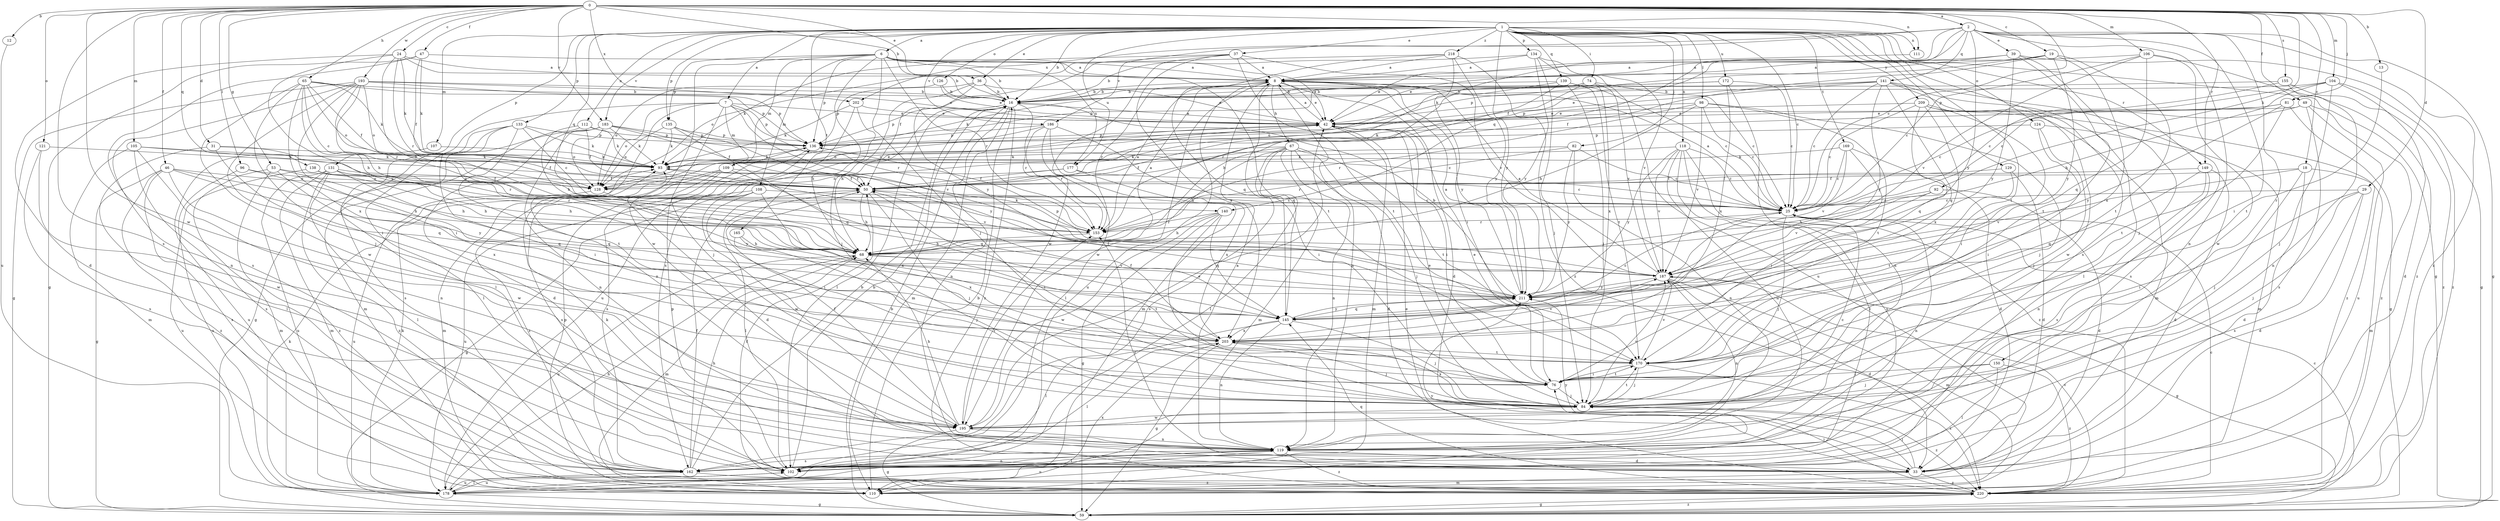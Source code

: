 strict digraph  {
0;
1;
2;
6;
7;
8;
12;
13;
16;
18;
19;
24;
25;
29;
31;
33;
36;
37;
39;
42;
46;
47;
49;
50;
53;
59;
65;
67;
68;
74;
76;
81;
82;
84;
92;
93;
96;
98;
102;
104;
105;
106;
107;
108;
109;
110;
111;
112;
118;
119;
121;
124;
126;
128;
129;
131;
133;
134;
135;
136;
138;
139;
140;
141;
145;
149;
150;
153;
155;
162;
165;
169;
170;
172;
177;
178;
183;
186;
187;
193;
195;
202;
203;
209;
211;
218;
220;
0 -> 2  [label=a];
0 -> 12  [label=b];
0 -> 13  [label=b];
0 -> 16  [label=b];
0 -> 18  [label=c];
0 -> 19  [label=c];
0 -> 24  [label=c];
0 -> 25  [label=c];
0 -> 29  [label=d];
0 -> 31  [label=d];
0 -> 36  [label=e];
0 -> 46  [label=f];
0 -> 47  [label=f];
0 -> 49  [label=f];
0 -> 53  [label=g];
0 -> 65  [label=h];
0 -> 81  [label=j];
0 -> 92  [label=k];
0 -> 96  [label=l];
0 -> 104  [label=m];
0 -> 105  [label=m];
0 -> 106  [label=m];
0 -> 111  [label=n];
0 -> 121  [label=o];
0 -> 138  [label=q];
0 -> 149  [label=r];
0 -> 155  [label=s];
0 -> 162  [label=s];
0 -> 183  [label=v];
0 -> 193  [label=w];
0 -> 195  [label=w];
0 -> 202  [label=x];
1 -> 6  [label=a];
1 -> 7  [label=a];
1 -> 16  [label=b];
1 -> 25  [label=c];
1 -> 36  [label=e];
1 -> 37  [label=e];
1 -> 59  [label=g];
1 -> 74  [label=i];
1 -> 82  [label=j];
1 -> 98  [label=l];
1 -> 107  [label=m];
1 -> 111  [label=n];
1 -> 112  [label=n];
1 -> 118  [label=n];
1 -> 124  [label=o];
1 -> 126  [label=o];
1 -> 129  [label=p];
1 -> 131  [label=p];
1 -> 133  [label=p];
1 -> 134  [label=p];
1 -> 135  [label=p];
1 -> 139  [label=q];
1 -> 140  [label=q];
1 -> 149  [label=r];
1 -> 162  [label=s];
1 -> 165  [label=t];
1 -> 169  [label=t];
1 -> 170  [label=t];
1 -> 172  [label=u];
1 -> 177  [label=u];
1 -> 183  [label=v];
1 -> 186  [label=v];
1 -> 209  [label=y];
1 -> 211  [label=y];
1 -> 218  [label=z];
2 -> 39  [label=e];
2 -> 50  [label=f];
2 -> 59  [label=g];
2 -> 76  [label=i];
2 -> 93  [label=k];
2 -> 119  [label=n];
2 -> 140  [label=q];
2 -> 141  [label=q];
2 -> 150  [label=r];
2 -> 186  [label=v];
2 -> 202  [label=x];
2 -> 211  [label=y];
2 -> 220  [label=z];
6 -> 8  [label=a];
6 -> 16  [label=b];
6 -> 42  [label=e];
6 -> 84  [label=j];
6 -> 108  [label=m];
6 -> 109  [label=m];
6 -> 135  [label=p];
6 -> 136  [label=p];
6 -> 153  [label=r];
6 -> 162  [label=s];
6 -> 170  [label=t];
6 -> 177  [label=u];
6 -> 195  [label=w];
7 -> 42  [label=e];
7 -> 84  [label=j];
7 -> 102  [label=l];
7 -> 109  [label=m];
7 -> 119  [label=n];
7 -> 128  [label=o];
7 -> 136  [label=p];
7 -> 153  [label=r];
7 -> 187  [label=v];
8 -> 16  [label=b];
8 -> 33  [label=d];
8 -> 42  [label=e];
8 -> 67  [label=h];
8 -> 119  [label=n];
8 -> 145  [label=q];
8 -> 153  [label=r];
8 -> 178  [label=u];
8 -> 195  [label=w];
8 -> 211  [label=y];
12 -> 178  [label=u];
13 -> 170  [label=t];
16 -> 42  [label=e];
16 -> 68  [label=h];
16 -> 102  [label=l];
16 -> 110  [label=m];
16 -> 119  [label=n];
16 -> 136  [label=p];
16 -> 153  [label=r];
16 -> 220  [label=z];
18 -> 33  [label=d];
18 -> 50  [label=f];
18 -> 84  [label=j];
18 -> 110  [label=m];
18 -> 187  [label=v];
19 -> 8  [label=a];
19 -> 42  [label=e];
19 -> 50  [label=f];
19 -> 170  [label=t];
19 -> 203  [label=x];
19 -> 211  [label=y];
24 -> 8  [label=a];
24 -> 16  [label=b];
24 -> 33  [label=d];
24 -> 68  [label=h];
24 -> 93  [label=k];
24 -> 153  [label=r];
24 -> 211  [label=y];
25 -> 8  [label=a];
25 -> 84  [label=j];
25 -> 119  [label=n];
25 -> 153  [label=r];
29 -> 25  [label=c];
29 -> 33  [label=d];
29 -> 76  [label=i];
29 -> 84  [label=j];
29 -> 162  [label=s];
31 -> 50  [label=f];
31 -> 93  [label=k];
31 -> 102  [label=l];
31 -> 145  [label=q];
33 -> 84  [label=j];
33 -> 110  [label=m];
33 -> 153  [label=r];
33 -> 211  [label=y];
33 -> 220  [label=z];
36 -> 16  [label=b];
36 -> 42  [label=e];
36 -> 84  [label=j];
36 -> 136  [label=p];
36 -> 211  [label=y];
37 -> 8  [label=a];
37 -> 50  [label=f];
37 -> 93  [label=k];
37 -> 170  [label=t];
37 -> 187  [label=v];
37 -> 195  [label=w];
37 -> 203  [label=x];
39 -> 8  [label=a];
39 -> 59  [label=g];
39 -> 84  [label=j];
39 -> 136  [label=p];
39 -> 170  [label=t];
39 -> 211  [label=y];
42 -> 8  [label=a];
42 -> 76  [label=i];
42 -> 110  [label=m];
42 -> 128  [label=o];
42 -> 136  [label=p];
46 -> 59  [label=g];
46 -> 68  [label=h];
46 -> 128  [label=o];
46 -> 162  [label=s];
46 -> 195  [label=w];
46 -> 211  [label=y];
46 -> 220  [label=z];
47 -> 8  [label=a];
47 -> 50  [label=f];
47 -> 59  [label=g];
47 -> 93  [label=k];
47 -> 162  [label=s];
49 -> 25  [label=c];
49 -> 42  [label=e];
49 -> 162  [label=s];
49 -> 178  [label=u];
49 -> 220  [label=z];
50 -> 25  [label=c];
50 -> 68  [label=h];
50 -> 76  [label=i];
50 -> 84  [label=j];
50 -> 102  [label=l];
53 -> 68  [label=h];
53 -> 110  [label=m];
53 -> 128  [label=o];
53 -> 203  [label=x];
53 -> 220  [label=z];
59 -> 16  [label=b];
59 -> 25  [label=c];
59 -> 93  [label=k];
59 -> 220  [label=z];
65 -> 16  [label=b];
65 -> 25  [label=c];
65 -> 50  [label=f];
65 -> 68  [label=h];
65 -> 76  [label=i];
65 -> 93  [label=k];
65 -> 128  [label=o];
65 -> 136  [label=p];
65 -> 195  [label=w];
65 -> 203  [label=x];
67 -> 33  [label=d];
67 -> 50  [label=f];
67 -> 68  [label=h];
67 -> 84  [label=j];
67 -> 93  [label=k];
67 -> 102  [label=l];
67 -> 110  [label=m];
67 -> 119  [label=n];
67 -> 162  [label=s];
67 -> 170  [label=t];
68 -> 8  [label=a];
68 -> 110  [label=m];
68 -> 170  [label=t];
68 -> 178  [label=u];
68 -> 187  [label=v];
74 -> 16  [label=b];
74 -> 25  [label=c];
74 -> 50  [label=f];
74 -> 93  [label=k];
74 -> 128  [label=o];
74 -> 187  [label=v];
74 -> 203  [label=x];
76 -> 42  [label=e];
76 -> 84  [label=j];
76 -> 170  [label=t];
81 -> 42  [label=e];
81 -> 59  [label=g];
81 -> 93  [label=k];
81 -> 170  [label=t];
81 -> 211  [label=y];
82 -> 25  [label=c];
82 -> 93  [label=k];
82 -> 119  [label=n];
82 -> 153  [label=r];
82 -> 211  [label=y];
84 -> 42  [label=e];
84 -> 170  [label=t];
84 -> 187  [label=v];
84 -> 195  [label=w];
84 -> 203  [label=x];
84 -> 220  [label=z];
92 -> 25  [label=c];
92 -> 33  [label=d];
92 -> 68  [label=h];
92 -> 187  [label=v];
93 -> 50  [label=f];
93 -> 187  [label=v];
96 -> 128  [label=o];
96 -> 145  [label=q];
96 -> 178  [label=u];
98 -> 25  [label=c];
98 -> 42  [label=e];
98 -> 68  [label=h];
98 -> 84  [label=j];
98 -> 153  [label=r];
98 -> 170  [label=t];
98 -> 187  [label=v];
102 -> 16  [label=b];
102 -> 93  [label=k];
102 -> 136  [label=p];
102 -> 178  [label=u];
104 -> 16  [label=b];
104 -> 25  [label=c];
104 -> 33  [label=d];
104 -> 68  [label=h];
104 -> 84  [label=j];
104 -> 220  [label=z];
105 -> 93  [label=k];
105 -> 110  [label=m];
105 -> 119  [label=n];
105 -> 153  [label=r];
105 -> 162  [label=s];
106 -> 8  [label=a];
106 -> 25  [label=c];
106 -> 145  [label=q];
106 -> 187  [label=v];
106 -> 195  [label=w];
106 -> 220  [label=z];
107 -> 93  [label=k];
107 -> 178  [label=u];
108 -> 25  [label=c];
108 -> 59  [label=g];
108 -> 76  [label=i];
108 -> 178  [label=u];
108 -> 195  [label=w];
108 -> 203  [label=x];
109 -> 33  [label=d];
109 -> 50  [label=f];
109 -> 110  [label=m];
109 -> 145  [label=q];
109 -> 162  [label=s];
109 -> 220  [label=z];
110 -> 16  [label=b];
110 -> 136  [label=p];
110 -> 211  [label=y];
111 -> 42  [label=e];
112 -> 50  [label=f];
112 -> 68  [label=h];
112 -> 93  [label=k];
112 -> 110  [label=m];
112 -> 136  [label=p];
118 -> 25  [label=c];
118 -> 93  [label=k];
118 -> 102  [label=l];
118 -> 119  [label=n];
118 -> 162  [label=s];
118 -> 187  [label=v];
118 -> 211  [label=y];
118 -> 220  [label=z];
119 -> 8  [label=a];
119 -> 33  [label=d];
119 -> 102  [label=l];
119 -> 162  [label=s];
119 -> 178  [label=u];
119 -> 220  [label=z];
121 -> 93  [label=k];
121 -> 162  [label=s];
121 -> 195  [label=w];
124 -> 76  [label=i];
124 -> 84  [label=j];
124 -> 110  [label=m];
124 -> 136  [label=p];
126 -> 16  [label=b];
126 -> 42  [label=e];
126 -> 128  [label=o];
128 -> 42  [label=e];
128 -> 178  [label=u];
128 -> 211  [label=y];
129 -> 33  [label=d];
129 -> 50  [label=f];
129 -> 170  [label=t];
131 -> 50  [label=f];
131 -> 68  [label=h];
131 -> 102  [label=l];
131 -> 110  [label=m];
131 -> 145  [label=q];
131 -> 153  [label=r];
131 -> 178  [label=u];
131 -> 220  [label=z];
133 -> 25  [label=c];
133 -> 76  [label=i];
133 -> 93  [label=k];
133 -> 102  [label=l];
133 -> 136  [label=p];
133 -> 162  [label=s];
133 -> 170  [label=t];
134 -> 8  [label=a];
134 -> 16  [label=b];
134 -> 84  [label=j];
134 -> 178  [label=u];
134 -> 187  [label=v];
134 -> 211  [label=y];
135 -> 93  [label=k];
135 -> 128  [label=o];
135 -> 136  [label=p];
135 -> 145  [label=q];
135 -> 211  [label=y];
136 -> 93  [label=k];
136 -> 162  [label=s];
138 -> 50  [label=f];
138 -> 68  [label=h];
138 -> 178  [label=u];
139 -> 16  [label=b];
139 -> 25  [label=c];
139 -> 68  [label=h];
139 -> 84  [label=j];
139 -> 153  [label=r];
139 -> 170  [label=t];
140 -> 59  [label=g];
140 -> 68  [label=h];
140 -> 84  [label=j];
140 -> 145  [label=q];
140 -> 153  [label=r];
140 -> 195  [label=w];
141 -> 16  [label=b];
141 -> 25  [label=c];
141 -> 42  [label=e];
141 -> 102  [label=l];
141 -> 136  [label=p];
141 -> 145  [label=q];
141 -> 162  [label=s];
141 -> 195  [label=w];
141 -> 211  [label=y];
145 -> 25  [label=c];
145 -> 84  [label=j];
145 -> 102  [label=l];
145 -> 119  [label=n];
145 -> 203  [label=x];
145 -> 211  [label=y];
149 -> 33  [label=d];
149 -> 50  [label=f];
149 -> 119  [label=n];
149 -> 145  [label=q];
149 -> 162  [label=s];
150 -> 76  [label=i];
150 -> 84  [label=j];
150 -> 102  [label=l];
150 -> 220  [label=z];
153 -> 8  [label=a];
153 -> 68  [label=h];
153 -> 93  [label=k];
155 -> 16  [label=b];
155 -> 25  [label=c];
155 -> 119  [label=n];
155 -> 220  [label=z];
162 -> 16  [label=b];
162 -> 50  [label=f];
162 -> 68  [label=h];
162 -> 119  [label=n];
162 -> 178  [label=u];
162 -> 220  [label=z];
165 -> 68  [label=h];
165 -> 84  [label=j];
165 -> 203  [label=x];
169 -> 25  [label=c];
169 -> 33  [label=d];
169 -> 76  [label=i];
169 -> 93  [label=k];
169 -> 187  [label=v];
170 -> 76  [label=i];
170 -> 84  [label=j];
170 -> 187  [label=v];
170 -> 220  [label=z];
172 -> 16  [label=b];
172 -> 25  [label=c];
172 -> 119  [label=n];
172 -> 136  [label=p];
172 -> 203  [label=x];
177 -> 25  [label=c];
177 -> 50  [label=f];
177 -> 128  [label=o];
177 -> 203  [label=x];
178 -> 59  [label=g];
178 -> 68  [label=h];
178 -> 93  [label=k];
178 -> 102  [label=l];
178 -> 203  [label=x];
183 -> 25  [label=c];
183 -> 33  [label=d];
183 -> 50  [label=f];
183 -> 59  [label=g];
183 -> 93  [label=k];
183 -> 119  [label=n];
183 -> 128  [label=o];
183 -> 136  [label=p];
186 -> 76  [label=i];
186 -> 102  [label=l];
186 -> 110  [label=m];
186 -> 128  [label=o];
186 -> 136  [label=p];
186 -> 153  [label=r];
187 -> 8  [label=a];
187 -> 33  [label=d];
187 -> 59  [label=g];
187 -> 110  [label=m];
187 -> 119  [label=n];
187 -> 136  [label=p];
187 -> 211  [label=y];
193 -> 16  [label=b];
193 -> 42  [label=e];
193 -> 59  [label=g];
193 -> 68  [label=h];
193 -> 76  [label=i];
193 -> 84  [label=j];
193 -> 119  [label=n];
193 -> 128  [label=o];
193 -> 136  [label=p];
193 -> 153  [label=r];
195 -> 25  [label=c];
195 -> 42  [label=e];
195 -> 50  [label=f];
195 -> 59  [label=g];
195 -> 68  [label=h];
195 -> 119  [label=n];
195 -> 153  [label=r];
202 -> 42  [label=e];
202 -> 68  [label=h];
202 -> 93  [label=k];
202 -> 178  [label=u];
203 -> 50  [label=f];
203 -> 59  [label=g];
203 -> 84  [label=j];
203 -> 102  [label=l];
203 -> 170  [label=t];
203 -> 187  [label=v];
209 -> 25  [label=c];
209 -> 42  [label=e];
209 -> 76  [label=i];
209 -> 110  [label=m];
209 -> 145  [label=q];
209 -> 203  [label=x];
209 -> 220  [label=z];
211 -> 8  [label=a];
211 -> 16  [label=b];
211 -> 50  [label=f];
211 -> 145  [label=q];
218 -> 8  [label=a];
218 -> 76  [label=i];
218 -> 128  [label=o];
218 -> 145  [label=q];
218 -> 211  [label=y];
218 -> 220  [label=z];
220 -> 25  [label=c];
220 -> 42  [label=e];
220 -> 50  [label=f];
220 -> 59  [label=g];
220 -> 76  [label=i];
220 -> 145  [label=q];
220 -> 187  [label=v];
}
